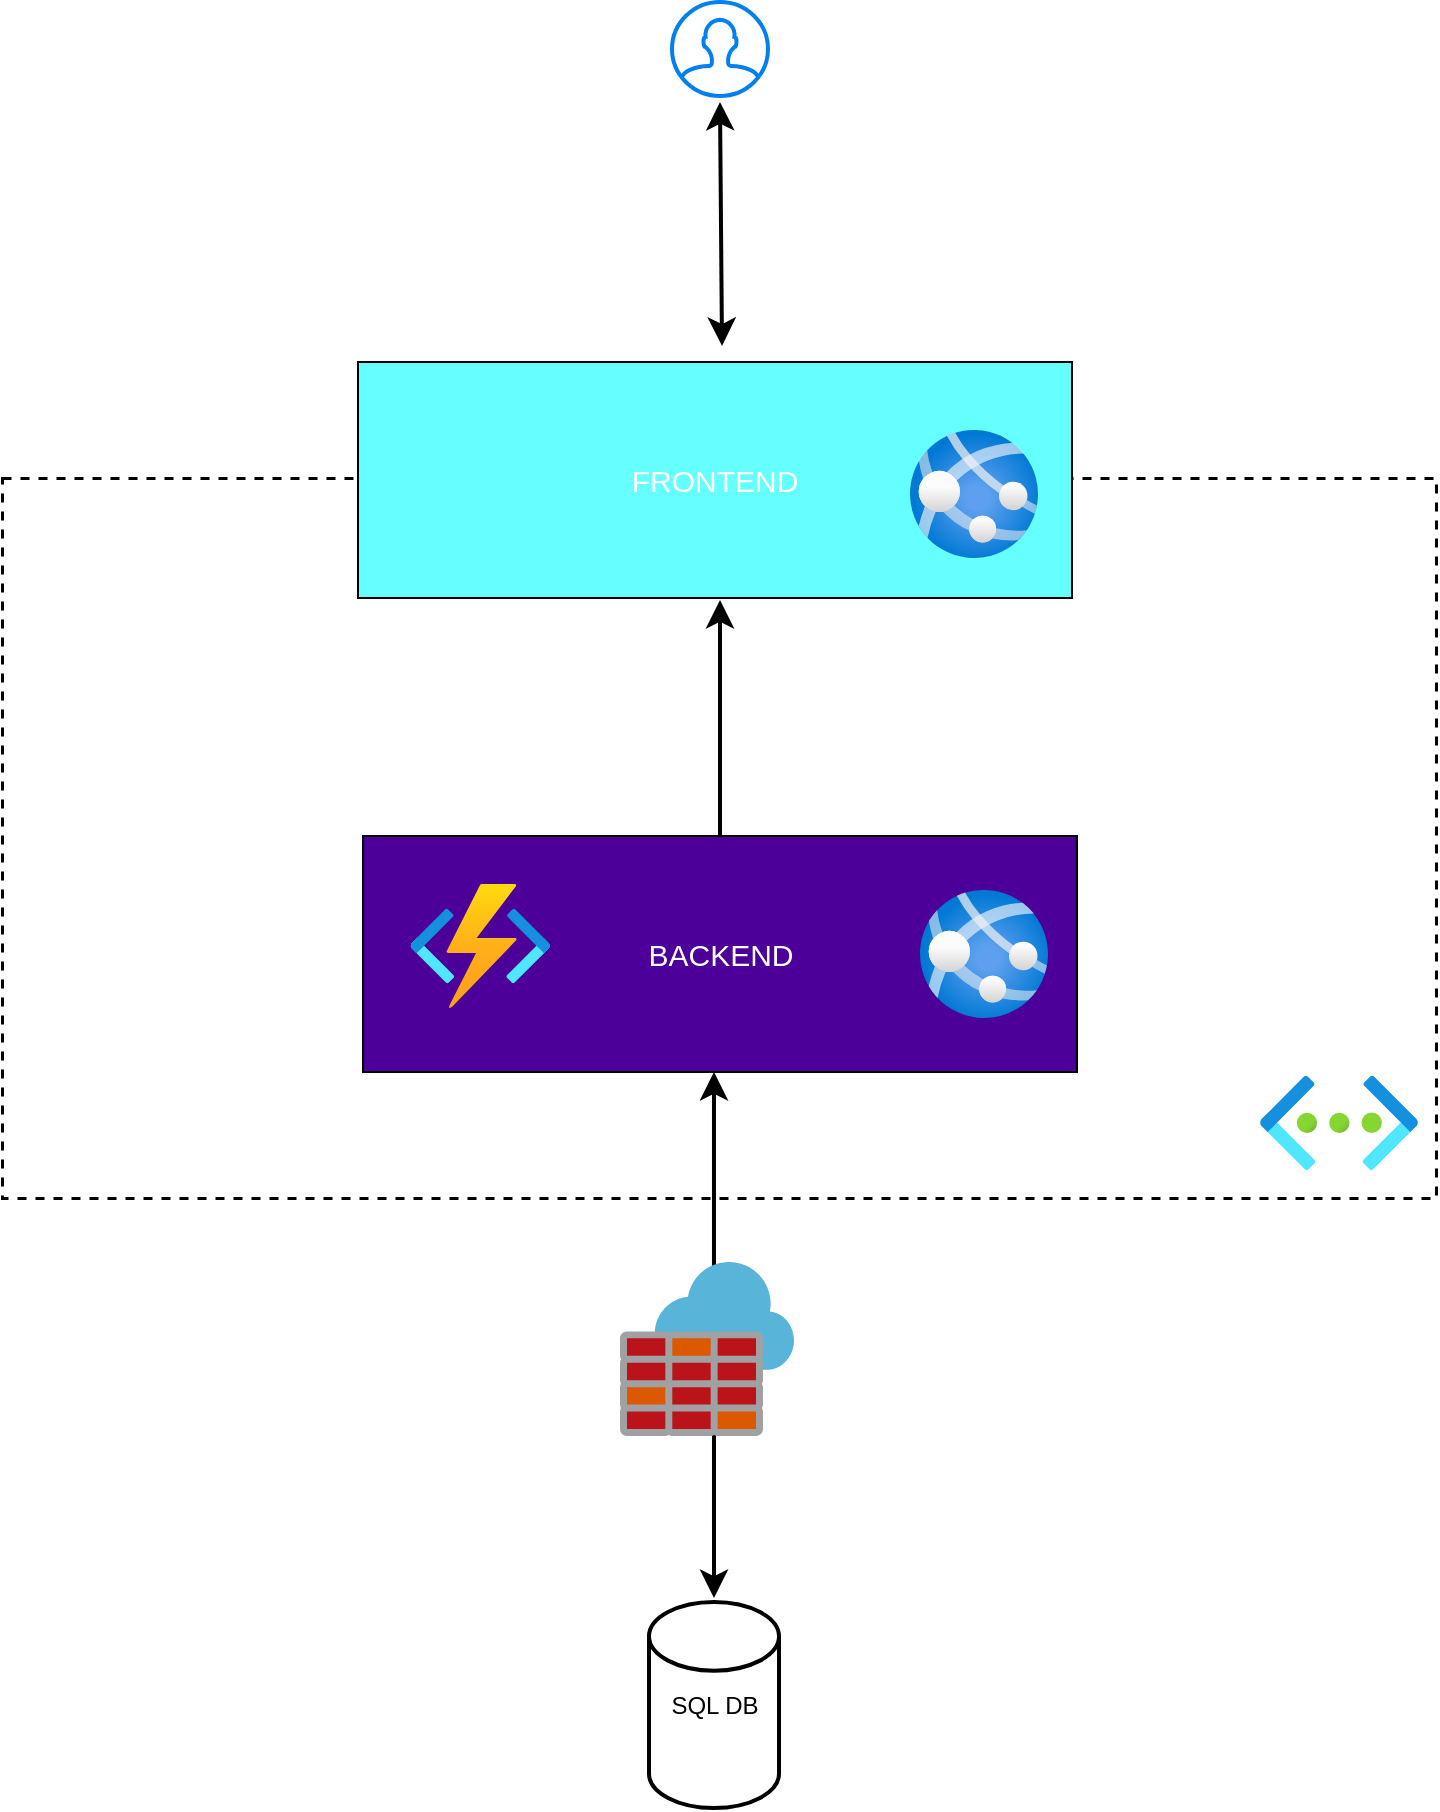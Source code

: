 <mxfile version="24.4.4" type="github">
  <diagram id="TWbXKG95R7HJZWxBwcWQ" name="Page1">
    <mxGraphModel dx="2074" dy="1291" grid="0" gridSize="10" guides="1" tooltips="1" connect="0" arrows="1" fold="1" page="0" pageScale="1" pageWidth="850" pageHeight="1100" math="0" shadow="0">
      <root>
        <mxCell id="0" />
        <mxCell id="1" parent="0" />
        <mxCell id="XKouPrQqXR5QodsCGFAC-33" value="" style="rounded=0;whiteSpace=wrap;html=1;dashed=1;strokeWidth=1.5;" parent="1" vertex="1">
          <mxGeometry x="-184" width="717" height="360" as="geometry" />
        </mxCell>
        <mxCell id="XKouPrQqXR5QodsCGFAC-2" value="&lt;span style=&quot;font-size: 15px;&quot;&gt;BACKEND&lt;/span&gt;" style="rounded=0;whiteSpace=wrap;html=1;fillColor=#4C0099;fontColor=#FFFFFF;fontSize=15;fontStyle=0" parent="1" vertex="1">
          <mxGeometry x="-3.5" y="179" width="357" height="118" as="geometry" />
        </mxCell>
        <mxCell id="XKouPrQqXR5QodsCGFAC-3" value="" style="html=1;verticalLabelPosition=bottom;align=center;labelBackgroundColor=#ffffff;verticalAlign=top;strokeWidth=2;strokeColor=#0080F0;shadow=0;dashed=0;shape=mxgraph.ios7.icons.user;" parent="1" vertex="1">
          <mxGeometry x="151" y="-238" width="48" height="47" as="geometry" />
        </mxCell>
        <mxCell id="XKouPrQqXR5QodsCGFAC-5" value="SQL DB" style="strokeWidth=2;html=1;shape=mxgraph.flowchart.database;whiteSpace=wrap;" parent="1" vertex="1">
          <mxGeometry x="139.5" y="562" width="65" height="103" as="geometry" />
        </mxCell>
        <mxCell id="XKouPrQqXR5QodsCGFAC-13" value="" style="edgeStyle=none;curved=1;rounded=0;orthogonalLoop=1;jettySize=auto;html=1;fontSize=12;startSize=8;endSize=8;" parent="1" target="XKouPrQqXR5QodsCGFAC-11" edge="1">
          <mxGeometry relative="1" as="geometry">
            <mxPoint x="174.5" y="46" as="sourcePoint" />
            <mxPoint x="174.5" y="-74" as="targetPoint" />
          </mxGeometry>
        </mxCell>
        <mxCell id="XKouPrQqXR5QodsCGFAC-28" value="" style="endArrow=classic;startArrow=classic;html=1;rounded=0;fontSize=12;startSize=8;endSize=8;curved=1;exitX=0.402;exitY=0.008;exitDx=0;exitDy=0;exitPerimeter=0;strokeWidth=2;" parent="1" edge="1">
          <mxGeometry width="50" height="50" relative="1" as="geometry">
            <mxPoint x="176.004" y="-66.056" as="sourcePoint" />
            <mxPoint x="174.99" y="-188" as="targetPoint" />
          </mxGeometry>
        </mxCell>
        <mxCell id="XKouPrQqXR5QodsCGFAC-29" value="" style="endArrow=classic;startArrow=classic;html=1;rounded=0;fontSize=12;startSize=8;endSize=8;curved=1;strokeWidth=2;" parent="1" edge="1">
          <mxGeometry width="50" height="50" relative="1" as="geometry">
            <mxPoint x="172" y="560" as="sourcePoint" />
            <mxPoint x="171.99" y="297" as="targetPoint" />
          </mxGeometry>
        </mxCell>
        <mxCell id="XKouPrQqXR5QodsCGFAC-4" value="" style="image;sketch=0;aspect=fixed;html=1;points=[];align=center;fontSize=12;image=img/lib/mscae/Azure_Firewall.svg;" parent="1" vertex="1">
          <mxGeometry x="125" y="392" width="87" height="87" as="geometry" />
        </mxCell>
        <mxCell id="XKouPrQqXR5QodsCGFAC-31" value="" style="endArrow=classic;html=1;rounded=0;fontSize=12;startSize=8;endSize=8;curved=1;strokeWidth=2;" parent="1" source="XKouPrQqXR5QodsCGFAC-2" edge="1">
          <mxGeometry width="50" height="50" relative="1" as="geometry">
            <mxPoint x="174.943" y="169.006" as="sourcePoint" />
            <mxPoint x="175" y="61" as="targetPoint" />
          </mxGeometry>
        </mxCell>
        <mxCell id="XKouPrQqXR5QodsCGFAC-35" value="" style="image;aspect=fixed;html=1;points=[];align=center;fontSize=12;image=img/lib/azure2/app_services/App_Services.svg;" parent="1" vertex="1">
          <mxGeometry x="275" y="206" width="64" height="64" as="geometry" />
        </mxCell>
        <mxCell id="XKouPrQqXR5QodsCGFAC-11" value="FRONTEND" style="rounded=0;whiteSpace=wrap;html=1;labelBackgroundColor=none;fillColor=#66FFFF;fontColor=#FFFFFF;fontSize=15;fontStyle=0" parent="1" vertex="1">
          <mxGeometry x="-6" y="-58" width="357" height="118" as="geometry" />
        </mxCell>
        <mxCell id="XKouPrQqXR5QodsCGFAC-34" value="" style="image;aspect=fixed;html=1;points=[];align=center;fontSize=12;image=img/lib/azure2/app_services/App_Services.svg;" parent="1" vertex="1">
          <mxGeometry x="270" y="-24" width="64" height="64" as="geometry" />
        </mxCell>
        <mxCell id="XKouPrQqXR5QodsCGFAC-39" value="" style="image;aspect=fixed;html=1;points=[];align=center;fontSize=12;image=img/lib/azure2/networking/Virtual_Networks.svg;" parent="1" vertex="1">
          <mxGeometry x="445" y="298.84" width="79" height="47.16" as="geometry" />
        </mxCell>
        <mxCell id="XKouPrQqXR5QodsCGFAC-41" value="" style="image;aspect=fixed;html=1;points=[];align=center;fontSize=12;image=img/lib/azure2/iot/Function_Apps.svg;" parent="1" vertex="1">
          <mxGeometry x="20" y="203" width="70.26" height="62" as="geometry" />
        </mxCell>
      </root>
    </mxGraphModel>
  </diagram>
</mxfile>
